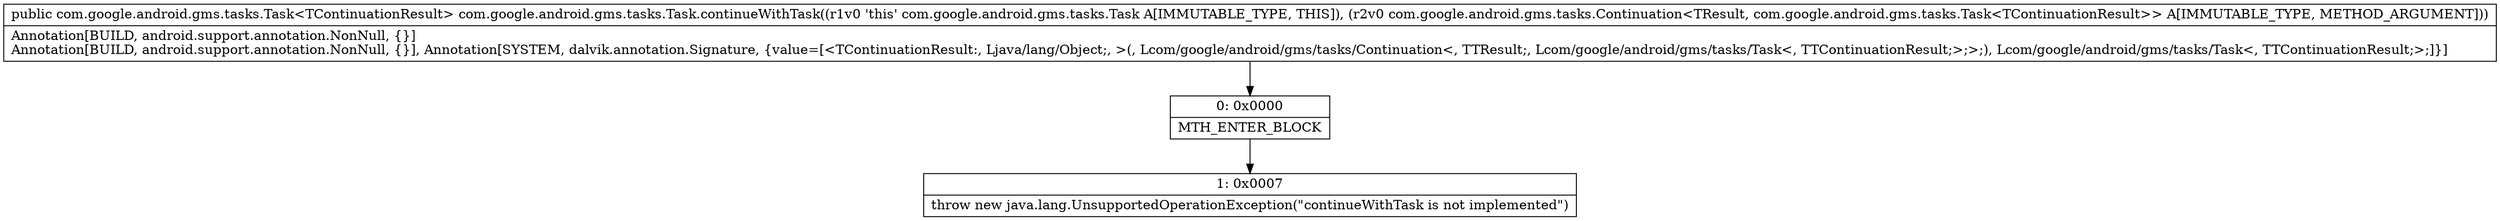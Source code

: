 digraph "CFG forcom.google.android.gms.tasks.Task.continueWithTask(Lcom\/google\/android\/gms\/tasks\/Continuation;)Lcom\/google\/android\/gms\/tasks\/Task;" {
Node_0 [shape=record,label="{0\:\ 0x0000|MTH_ENTER_BLOCK\l}"];
Node_1 [shape=record,label="{1\:\ 0x0007|throw new java.lang.UnsupportedOperationException(\"continueWithTask is not implemented\")\l}"];
MethodNode[shape=record,label="{public com.google.android.gms.tasks.Task\<TContinuationResult\> com.google.android.gms.tasks.Task.continueWithTask((r1v0 'this' com.google.android.gms.tasks.Task A[IMMUTABLE_TYPE, THIS]), (r2v0 com.google.android.gms.tasks.Continuation\<TResult, com.google.android.gms.tasks.Task\<TContinuationResult\>\> A[IMMUTABLE_TYPE, METHOD_ARGUMENT]))  | Annotation[BUILD, android.support.annotation.NonNull, \{\}]\lAnnotation[BUILD, android.support.annotation.NonNull, \{\}], Annotation[SYSTEM, dalvik.annotation.Signature, \{value=[\<TContinuationResult:, Ljava\/lang\/Object;, \>(, Lcom\/google\/android\/gms\/tasks\/Continuation\<, TTResult;, Lcom\/google\/android\/gms\/tasks\/Task\<, TTContinuationResult;\>;\>;), Lcom\/google\/android\/gms\/tasks\/Task\<, TTContinuationResult;\>;]\}]\l}"];
MethodNode -> Node_0;
Node_0 -> Node_1;
}

